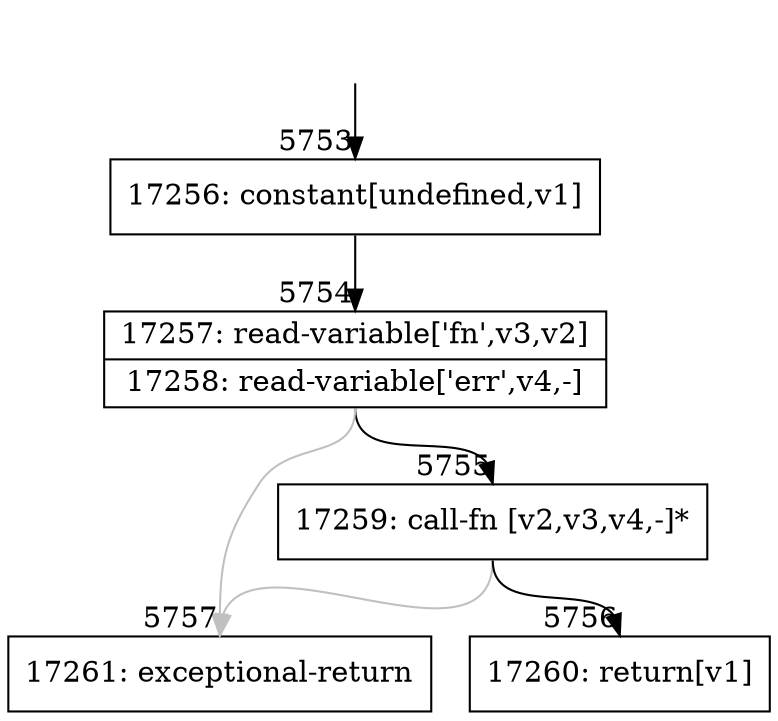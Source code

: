 digraph {
rankdir="TD"
BB_entry492[shape=none,label=""];
BB_entry492 -> BB5753 [tailport=s, headport=n, headlabel="    5753"]
BB5753 [shape=record label="{17256: constant[undefined,v1]}" ] 
BB5753 -> BB5754 [tailport=s, headport=n, headlabel="      5754"]
BB5754 [shape=record label="{17257: read-variable['fn',v3,v2]|17258: read-variable['err',v4,-]}" ] 
BB5754 -> BB5755 [tailport=s, headport=n, headlabel="      5755"]
BB5754 -> BB5757 [tailport=s, headport=n, color=gray, headlabel="      5757"]
BB5755 [shape=record label="{17259: call-fn [v2,v3,v4,-]*}" ] 
BB5755 -> BB5756 [tailport=s, headport=n, headlabel="      5756"]
BB5755 -> BB5757 [tailport=s, headport=n, color=gray]
BB5756 [shape=record label="{17260: return[v1]}" ] 
BB5757 [shape=record label="{17261: exceptional-return}" ] 
//#$~ 6510
}
